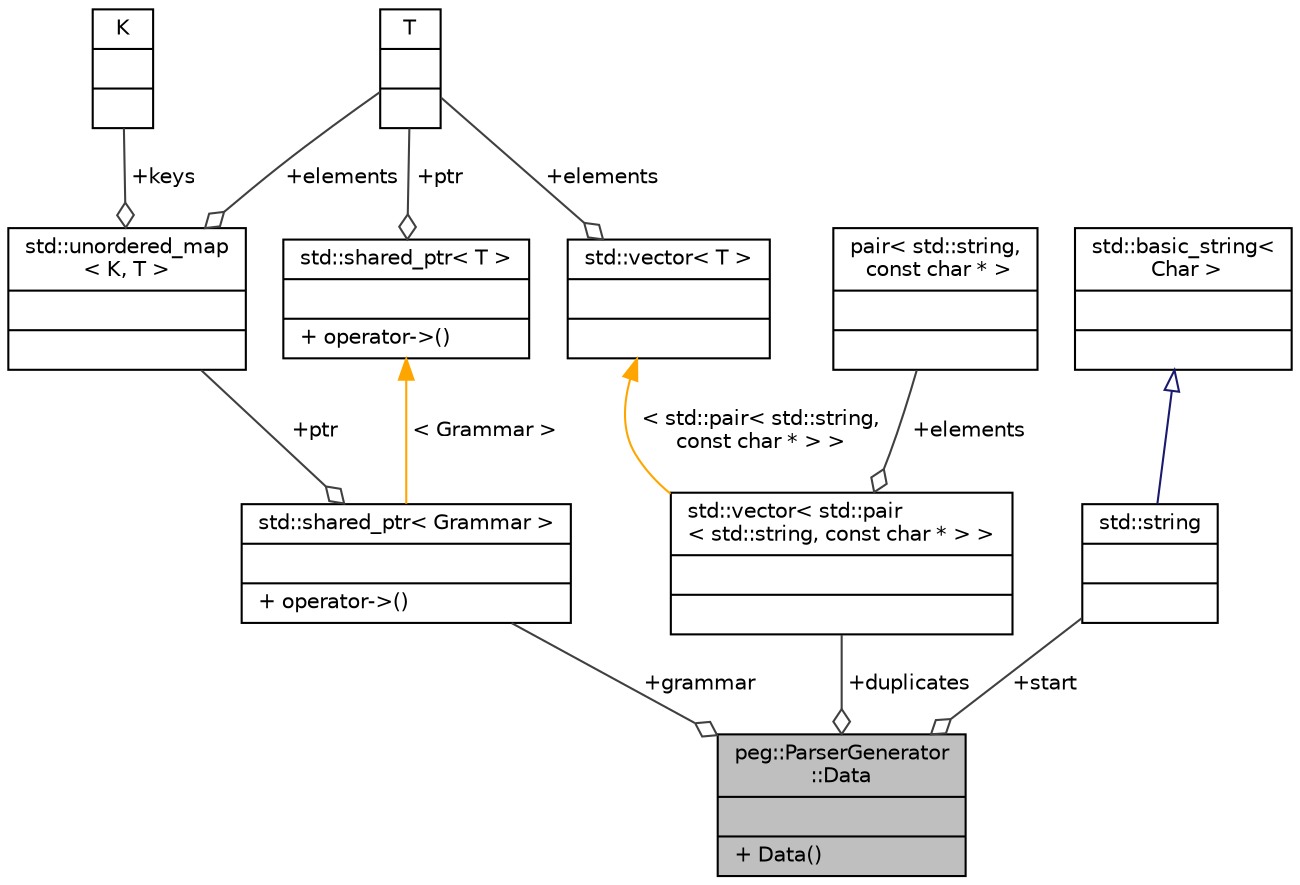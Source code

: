 digraph "peg::ParserGenerator::Data"
{
 // LATEX_PDF_SIZE
  edge [fontname="Helvetica",fontsize="10",labelfontname="Helvetica",labelfontsize="10"];
  node [fontname="Helvetica",fontsize="10",shape=record];
  Node1 [label="{peg::ParserGenerator\l::Data\n||+ Data()\l}",height=0.2,width=0.4,color="black", fillcolor="grey75", style="filled", fontcolor="black",tooltip=" "];
  Node2 -> Node1 [color="grey25",fontsize="10",style="solid",label=" +grammar" ,arrowhead="odiamond",fontname="Helvetica"];
  Node2 [label="{std::shared_ptr\< Grammar \>\n||+ operator-\>()\l}",height=0.2,width=0.4,color="black", fillcolor="white", style="filled",tooltip=" "];
  Node3 -> Node2 [color="grey25",fontsize="10",style="solid",label=" +ptr" ,arrowhead="odiamond",fontname="Helvetica"];
  Node3 [label="{std::unordered_map\l\< K, T \>\n||}",height=0.2,width=0.4,color="black", fillcolor="white", style="filled",tooltip=" "];
  Node4 -> Node3 [color="grey25",fontsize="10",style="solid",label=" +keys" ,arrowhead="odiamond",fontname="Helvetica"];
  Node4 [label="{K\n||}",height=0.2,width=0.4,color="black", fillcolor="white", style="filled",tooltip=" "];
  Node5 -> Node3 [color="grey25",fontsize="10",style="solid",label=" +elements" ,arrowhead="odiamond",fontname="Helvetica"];
  Node5 [label="{T\n||}",height=0.2,width=0.4,color="black", fillcolor="white", style="filled",tooltip=" "];
  Node6 -> Node2 [dir="back",color="orange",fontsize="10",style="solid",label=" \< Grammar \>" ,fontname="Helvetica"];
  Node6 [label="{std::shared_ptr\< T \>\n||+ operator-\>()\l}",height=0.2,width=0.4,color="black", fillcolor="white", style="filled",tooltip=" "];
  Node5 -> Node6 [color="grey25",fontsize="10",style="solid",label=" +ptr" ,arrowhead="odiamond",fontname="Helvetica"];
  Node7 -> Node1 [color="grey25",fontsize="10",style="solid",label=" +start" ,arrowhead="odiamond",fontname="Helvetica"];
  Node7 [label="{std::string\n||}",height=0.2,width=0.4,color="black", fillcolor="white", style="filled",tooltip=" "];
  Node8 -> Node7 [dir="back",color="midnightblue",fontsize="10",style="solid",arrowtail="onormal",fontname="Helvetica"];
  Node8 [label="{std::basic_string\<\l Char \>\n||}",height=0.2,width=0.4,color="black", fillcolor="white", style="filled",tooltip=" "];
  Node9 -> Node1 [color="grey25",fontsize="10",style="solid",label=" +duplicates" ,arrowhead="odiamond",fontname="Helvetica"];
  Node9 [label="{std::vector\< std::pair\l\< std::string, const char * \> \>\n||}",height=0.2,width=0.4,color="black", fillcolor="white", style="filled",tooltip=" "];
  Node10 -> Node9 [color="grey25",fontsize="10",style="solid",label=" +elements" ,arrowhead="odiamond",fontname="Helvetica"];
  Node10 [label="{pair\< std::string,\l const char * \>\n||}",height=0.2,width=0.4,color="black", fillcolor="white", style="filled",tooltip=" "];
  Node11 -> Node9 [dir="back",color="orange",fontsize="10",style="solid",label=" \< std::pair\< std::string,\l const char * \> \>" ,fontname="Helvetica"];
  Node11 [label="{std::vector\< T \>\n||}",height=0.2,width=0.4,color="black", fillcolor="white", style="filled",tooltip=" "];
  Node5 -> Node11 [color="grey25",fontsize="10",style="solid",label=" +elements" ,arrowhead="odiamond",fontname="Helvetica"];
}
